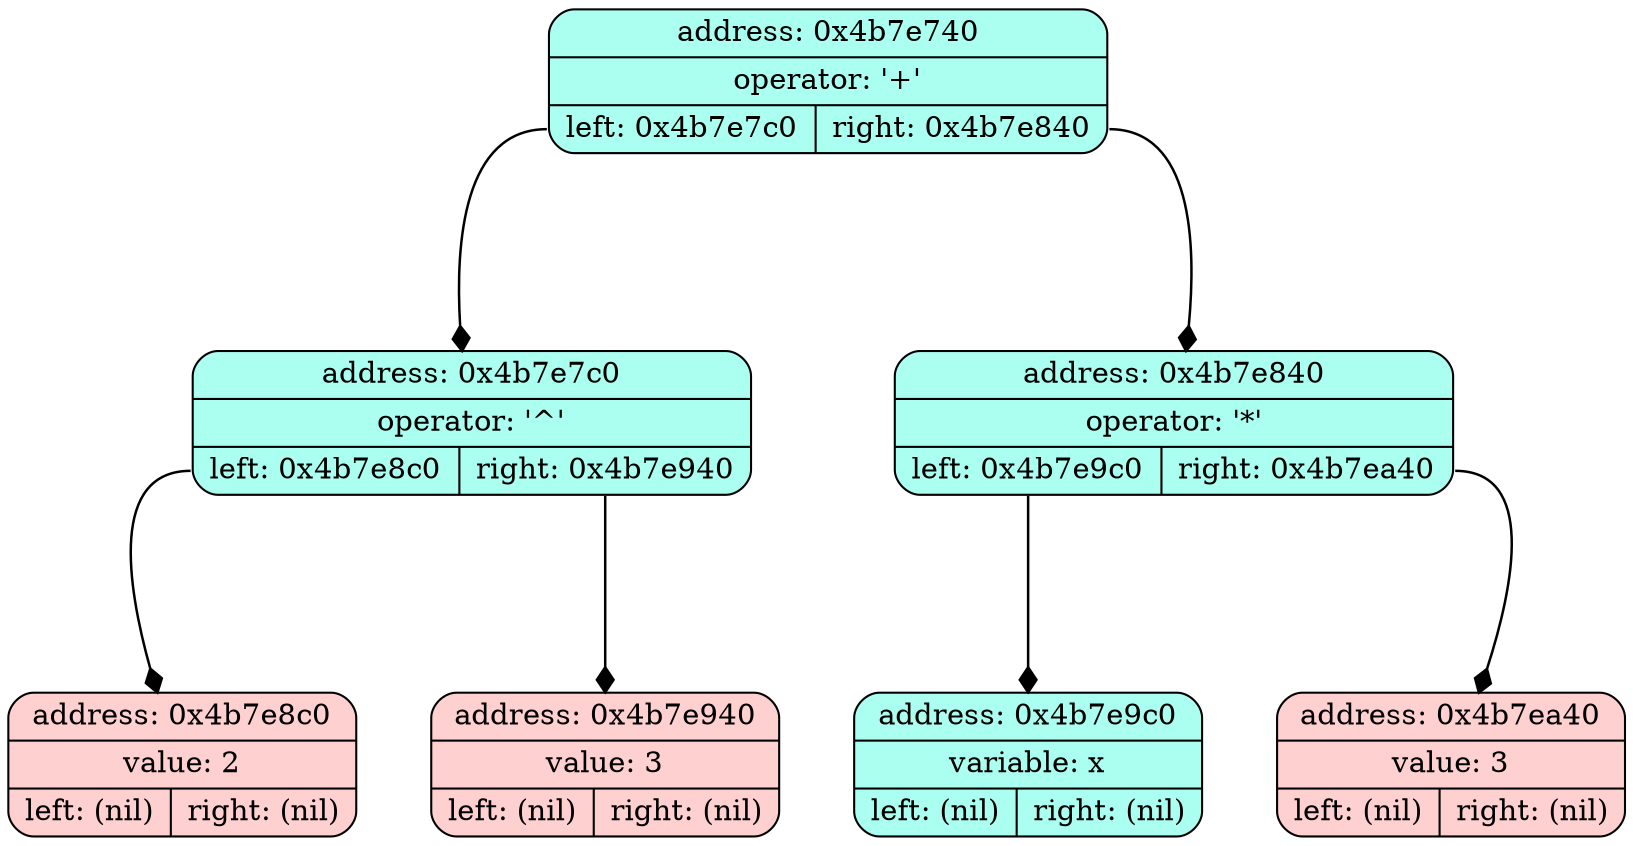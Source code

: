 digraph List {
	dpi = 100;
	fontname = "Comic Sans MS";
	fontsize = 20;
	rankdir  = TB;
graph [fillcolor = lightgreen, ranksep = 1.3, nodesep = 0.5, style = "rounded", color = green, penwidth = 2];
edge [color = black, arrowhead = diamond, arrowsize = 1, penwidth = 1.2];
node1 [shape = Mrecord, style = filled, fillcolor = "#ABFFF1", label ="{address: 0x4b7e740|operator: '+'| { <ptr1> left: 0x4b7e7c0| <ptr2> right: 0x4b7e840}}"]
node2 [shape = Mrecord, style = filled, fillcolor = "#ABFFF1", label ="{address: 0x4b7e740|operator: '+'| { <ptr1> left: 0x4b7e7c0| <ptr2> right: 0x4b7e840}}"]
node1: <ptr1> -> node2; node3 [shape = Mrecord, style = filled, fillcolor = "#ABFFF1", label ="{address: 0x4b7e740|operator: '+'| { <ptr1> left: 0x4b7e7c0| <ptr2> right: 0x4b7e840}}"]
node1: <ptr2> -> node3; 
node2 [shape = Mrecord, style = filled, fillcolor = "#ABFFF1", label ="{address: 0x4b7e7c0|operator: '^'| { <ptr1> left: 0x4b7e8c0| <ptr2> right: 0x4b7e940}}"]
node4 [shape = Mrecord, style = filled, fillcolor = "#ABFFF1", label ="{address: 0x4b7e7c0|operator: '^'| { <ptr1> left: 0x4b7e8c0| <ptr2> right: 0x4b7e940}}"]
node2: <ptr1> -> node4; node5 [shape = Mrecord, style = filled, fillcolor = "#ABFFF1", label ="{address: 0x4b7e7c0|operator: '^'| { <ptr1> left: 0x4b7e8c0| <ptr2> right: 0x4b7e940}}"]
node2: <ptr2> -> node5; 
node3 [shape = Mrecord, style = filled, fillcolor = "#ABFFF1", label ="{address: 0x4b7e840|operator: '*'| { <ptr1> left: 0x4b7e9c0| <ptr2> right: 0x4b7ea40}}"]
node6 [shape = Mrecord, style = filled, fillcolor = "#ABFFF1", label ="{address: 0x4b7e840|operator: '*'| { <ptr1> left: 0x4b7e9c0| <ptr2> right: 0x4b7ea40}}"]
node3: <ptr1> -> node6; node7 [shape = Mrecord, style = filled, fillcolor = "#ABFFF1", label ="{address: 0x4b7e840|operator: '*'| { <ptr1> left: 0x4b7e9c0| <ptr2> right: 0x4b7ea40}}"]
node3: <ptr2> -> node7; 
node4 [shape = Mrecord, style = filled, fillcolor = "#FFD0D0", label ="{address: 0x4b7e8c0|value: 2| { <ptr1> left: (nil)| <ptr2> right: (nil)}}"]

node5 [shape = Mrecord, style = filled, fillcolor = "#FFD0D0", label ="{address: 0x4b7e940|value: 3| { <ptr1> left: (nil)| <ptr2> right: (nil)}}"]

node6 [shape = Mrecord, style = filled, fillcolor = "#ABFFF1", label ="{address: 0x4b7e9c0|variable: x| { <ptr1> left: (nil)| <ptr2> right: (nil)}}"]

node7 [shape = Mrecord, style = filled, fillcolor = "#FFD0D0", label ="{address: 0x4b7ea40|value: 3| { <ptr1> left: (nil)| <ptr2> right: (nil)}}"]

}